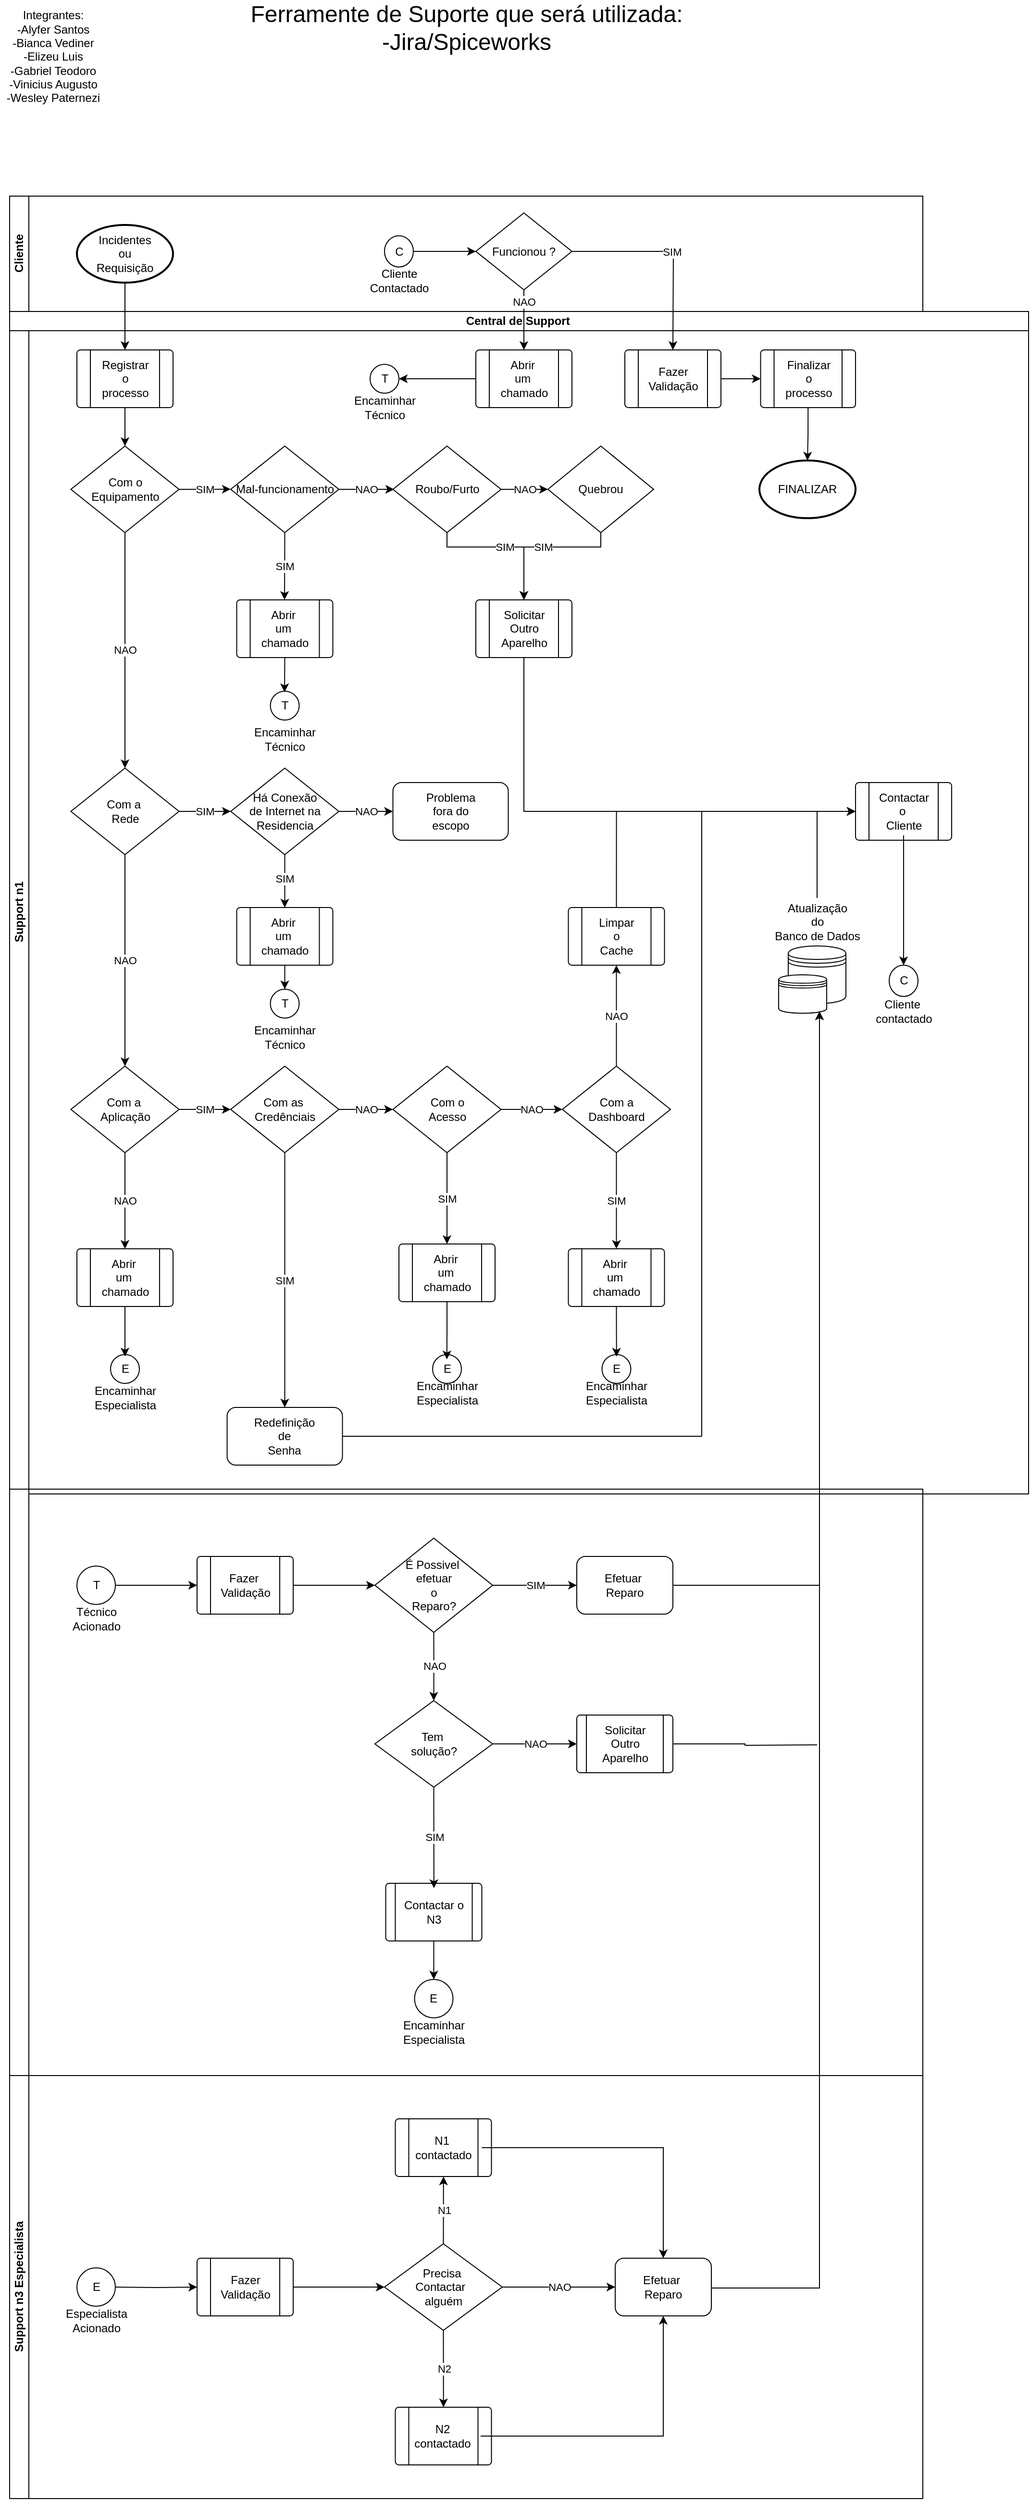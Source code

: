 <mxfile version="14.7.6" type="google"><diagram id="Gy7KzJC9q-NP7Ecu3BBY" name="Page-1"><mxGraphModel dx="1447" dy="803" grid="1" gridSize="10" guides="1" tooltips="1" connect="1" arrows="1" fold="1" page="1" pageScale="1" pageWidth="850" pageHeight="1100" math="0" shadow="0"><root><mxCell id="0"/><mxCell id="1" parent="0"/><mxCell id="NyyWHrVrGz0V4QuF6Mm1-1" value="Central de Support&amp;nbsp;" style="swimlane;html=1;childLayout=stackLayout;resizeParent=1;resizeParentMax=0;horizontal=1;startSize=20;horizontalStack=0;" parent="1" vertex="1"><mxGeometry x="130" y="520" width="1060" height="1230" as="geometry"/></mxCell><mxCell id="NyyWHrVrGz0V4QuF6Mm1-10" value="Support n1" style="swimlane;html=1;startSize=20;horizontal=0;" parent="NyyWHrVrGz0V4QuF6Mm1-1" vertex="1"><mxGeometry y="20" width="1060" height="1210" as="geometry"><mxRectangle y="20" width="950" height="20" as="alternateBounds"/></mxGeometry></mxCell><mxCell id="NyyWHrVrGz0V4QuF6Mm1-36" style="edgeStyle=orthogonalEdgeStyle;rounded=0;orthogonalLoop=1;jettySize=auto;html=1;exitX=0.5;exitY=1;exitDx=0;exitDy=0;entryX=0.5;entryY=0;entryDx=0;entryDy=0;" parent="NyyWHrVrGz0V4QuF6Mm1-10" source="NyyWHrVrGz0V4QuF6Mm1-32" target="NyyWHrVrGz0V4QuF6Mm1-35" edge="1"><mxGeometry relative="1" as="geometry"/></mxCell><mxCell id="NyyWHrVrGz0V4QuF6Mm1-32" value="" style="verticalLabelPosition=bottom;verticalAlign=top;html=1;shape=process;whiteSpace=wrap;rounded=1;size=0.14;arcSize=6;" parent="NyyWHrVrGz0V4QuF6Mm1-10" vertex="1"><mxGeometry x="70" y="20" width="100" height="60" as="geometry"/></mxCell><mxCell id="NyyWHrVrGz0V4QuF6Mm1-34" value="Registrar &lt;br&gt;o &lt;br&gt;processo" style="text;html=1;align=center;verticalAlign=middle;resizable=0;points=[];autosize=1;strokeColor=none;" parent="NyyWHrVrGz0V4QuF6Mm1-10" vertex="1"><mxGeometry x="90" y="25" width="60" height="50" as="geometry"/></mxCell><mxCell id="NyyWHrVrGz0V4QuF6Mm1-57" value="NAO" style="edgeStyle=orthogonalEdgeStyle;rounded=0;orthogonalLoop=1;jettySize=auto;html=1;exitX=0.5;exitY=1;exitDx=0;exitDy=0;entryX=0.5;entryY=0;entryDx=0;entryDy=0;" parent="NyyWHrVrGz0V4QuF6Mm1-10" source="NyyWHrVrGz0V4QuF6Mm1-35" target="NyyWHrVrGz0V4QuF6Mm1-56" edge="1"><mxGeometry relative="1" as="geometry"/></mxCell><mxCell id="NyyWHrVrGz0V4QuF6Mm1-35" value="Com o&lt;br&gt;Equipamento" style="rhombus;whiteSpace=wrap;html=1;" parent="NyyWHrVrGz0V4QuF6Mm1-10" vertex="1"><mxGeometry x="63.75" y="120" width="112.5" height="90" as="geometry"/></mxCell><mxCell id="NyyWHrVrGz0V4QuF6Mm1-52" value="NAO" style="edgeStyle=orthogonalEdgeStyle;rounded=0;orthogonalLoop=1;jettySize=auto;html=1;exitX=1;exitY=0.5;exitDx=0;exitDy=0;entryX=0;entryY=0.5;entryDx=0;entryDy=0;" parent="NyyWHrVrGz0V4QuF6Mm1-10" source="NyyWHrVrGz0V4QuF6Mm1-38" target="NyyWHrVrGz0V4QuF6Mm1-44" edge="1"><mxGeometry relative="1" as="geometry"/></mxCell><mxCell id="NyyWHrVrGz0V4QuF6Mm1-58" value="SIM" style="edgeStyle=orthogonalEdgeStyle;rounded=0;orthogonalLoop=1;jettySize=auto;html=1;exitX=0.5;exitY=1;exitDx=0;exitDy=0;entryX=0.5;entryY=0;entryDx=0;entryDy=0;" parent="NyyWHrVrGz0V4QuF6Mm1-10" source="NyyWHrVrGz0V4QuF6Mm1-38" target="NyyWHrVrGz0V4QuF6Mm1-46" edge="1"><mxGeometry relative="1" as="geometry"><Array as="points"><mxPoint x="455" y="225"/><mxPoint x="535" y="225"/></Array></mxGeometry></mxCell><mxCell id="NyyWHrVrGz0V4QuF6Mm1-38" value="Roubo/Furto" style="rhombus;whiteSpace=wrap;html=1;" parent="NyyWHrVrGz0V4QuF6Mm1-10" vertex="1"><mxGeometry x="398.75" y="120" width="112.5" height="90" as="geometry"/></mxCell><mxCell id="NyyWHrVrGz0V4QuF6Mm1-40" value="Mal-funcionamento" style="rhombus;whiteSpace=wrap;html=1;" parent="NyyWHrVrGz0V4QuF6Mm1-10" vertex="1"><mxGeometry x="230" y="120" width="112.5" height="90" as="geometry"/></mxCell><mxCell id="NyyWHrVrGz0V4QuF6Mm1-59" value="SIM" style="edgeStyle=orthogonalEdgeStyle;rounded=0;orthogonalLoop=1;jettySize=auto;html=1;exitX=0.5;exitY=1;exitDx=0;exitDy=0;entryX=0.5;entryY=0;entryDx=0;entryDy=0;" parent="NyyWHrVrGz0V4QuF6Mm1-10" source="NyyWHrVrGz0V4QuF6Mm1-44" target="NyyWHrVrGz0V4QuF6Mm1-46" edge="1"><mxGeometry relative="1" as="geometry"><Array as="points"><mxPoint x="615" y="225"/><mxPoint x="535" y="225"/></Array></mxGeometry></mxCell><mxCell id="NyyWHrVrGz0V4QuF6Mm1-44" value="Quebrou" style="rhombus;whiteSpace=wrap;html=1;" parent="NyyWHrVrGz0V4QuF6Mm1-10" vertex="1"><mxGeometry x="560" y="120" width="110" height="90" as="geometry"/></mxCell><mxCell id="NyyWHrVrGz0V4QuF6Mm1-46" value="" style="verticalLabelPosition=bottom;verticalAlign=top;html=1;shape=process;whiteSpace=wrap;rounded=1;size=0.14;arcSize=6;" parent="NyyWHrVrGz0V4QuF6Mm1-10" vertex="1"><mxGeometry x="485" y="280" width="100" height="60" as="geometry"/></mxCell><mxCell id="NyyWHrVrGz0V4QuF6Mm1-47" value="Solicitar&lt;br&gt;Outro&lt;br&gt;Aparelho" style="text;html=1;align=center;verticalAlign=middle;resizable=0;points=[];autosize=1;strokeColor=none;" parent="NyyWHrVrGz0V4QuF6Mm1-10" vertex="1"><mxGeometry x="505" y="285" width="60" height="50" as="geometry"/></mxCell><mxCell id="NyyWHrVrGz0V4QuF6Mm1-48" value="" style="verticalLabelPosition=bottom;verticalAlign=top;html=1;shape=mxgraph.flowchart.on-page_reference;" parent="NyyWHrVrGz0V4QuF6Mm1-10" vertex="1"><mxGeometry x="271.25" y="375" width="30" height="30" as="geometry"/></mxCell><mxCell id="NyyWHrVrGz0V4QuF6Mm1-49" value="T" style="text;html=1;align=center;verticalAlign=middle;resizable=0;points=[];autosize=1;strokeColor=none;" parent="NyyWHrVrGz0V4QuF6Mm1-10" vertex="1"><mxGeometry x="276.25" y="380" width="20" height="20" as="geometry"/></mxCell><mxCell id="NyyWHrVrGz0V4QuF6Mm1-50" value="Encaminhar&lt;br&gt;Técnico" style="text;html=1;align=center;verticalAlign=middle;resizable=0;points=[];autosize=1;strokeColor=none;" parent="NyyWHrVrGz0V4QuF6Mm1-10" vertex="1"><mxGeometry x="246.25" y="410" width="80" height="30" as="geometry"/></mxCell><mxCell id="S9QV1m7in_8q0bWLhepS-45" value="NAO" style="edgeStyle=orthogonalEdgeStyle;rounded=0;orthogonalLoop=1;jettySize=auto;html=1;exitX=0.5;exitY=1;exitDx=0;exitDy=0;entryX=0.5;entryY=0;entryDx=0;entryDy=0;" parent="NyyWHrVrGz0V4QuF6Mm1-10" source="NyyWHrVrGz0V4QuF6Mm1-56" target="NyyWHrVrGz0V4QuF6Mm1-71" edge="1"><mxGeometry relative="1" as="geometry"/></mxCell><mxCell id="S9QV1m7in_8q0bWLhepS-46" value="SIM" style="edgeStyle=orthogonalEdgeStyle;rounded=0;orthogonalLoop=1;jettySize=auto;html=1;exitX=1;exitY=0.5;exitDx=0;exitDy=0;entryX=0;entryY=0.5;entryDx=0;entryDy=0;" parent="NyyWHrVrGz0V4QuF6Mm1-10" source="NyyWHrVrGz0V4QuF6Mm1-56" target="NyyWHrVrGz0V4QuF6Mm1-62" edge="1"><mxGeometry relative="1" as="geometry"/></mxCell><mxCell id="NyyWHrVrGz0V4QuF6Mm1-56" value="Com a&amp;nbsp;&lt;br&gt;Rede" style="rhombus;whiteSpace=wrap;html=1;" parent="NyyWHrVrGz0V4QuF6Mm1-10" vertex="1"><mxGeometry x="63.76" y="455" width="112.5" height="90" as="geometry"/></mxCell><mxCell id="S9QV1m7in_8q0bWLhepS-4" value="NAO" style="edgeStyle=orthogonalEdgeStyle;rounded=0;orthogonalLoop=1;jettySize=auto;html=1;exitX=1;exitY=0.5;exitDx=0;exitDy=0;entryX=0;entryY=0.5;entryDx=0;entryDy=0;" parent="NyyWHrVrGz0V4QuF6Mm1-10" source="NyyWHrVrGz0V4QuF6Mm1-62" target="NyyWHrVrGz0V4QuF6Mm1-65" edge="1"><mxGeometry relative="1" as="geometry"/></mxCell><mxCell id="NyyWHrVrGz0V4QuF6Mm1-62" value="Há Conexão&lt;br&gt;de Internet na&lt;br&gt;Residencia" style="rhombus;whiteSpace=wrap;html=1;" parent="NyyWHrVrGz0V4QuF6Mm1-10" vertex="1"><mxGeometry x="230" y="455" width="112.5" height="90" as="geometry"/></mxCell><mxCell id="NyyWHrVrGz0V4QuF6Mm1-65" value="Problema&lt;br&gt;fora do&lt;br&gt;escopo" style="rounded=1;whiteSpace=wrap;html=1;" parent="NyyWHrVrGz0V4QuF6Mm1-10" vertex="1"><mxGeometry x="398.75" y="470" width="120" height="60" as="geometry"/></mxCell><mxCell id="NyyWHrVrGz0V4QuF6Mm1-68" value="" style="verticalLabelPosition=bottom;verticalAlign=top;html=1;shape=mxgraph.flowchart.on-page_reference;" parent="NyyWHrVrGz0V4QuF6Mm1-10" vertex="1"><mxGeometry x="271.25" y="685" width="30" height="30" as="geometry"/></mxCell><mxCell id="NyyWHrVrGz0V4QuF6Mm1-69" value="T" style="text;html=1;align=center;verticalAlign=middle;resizable=0;points=[];autosize=1;strokeColor=none;" parent="NyyWHrVrGz0V4QuF6Mm1-10" vertex="1"><mxGeometry x="276.25" y="690" width="20" height="20" as="geometry"/></mxCell><mxCell id="NyyWHrVrGz0V4QuF6Mm1-70" value="Encaminhar&lt;br&gt;Técnico" style="text;html=1;align=center;verticalAlign=middle;resizable=0;points=[];autosize=1;strokeColor=none;" parent="NyyWHrVrGz0V4QuF6Mm1-10" vertex="1"><mxGeometry x="246.25" y="720" width="80" height="30" as="geometry"/></mxCell><mxCell id="S9QV1m7in_8q0bWLhepS-21" value="NAO" style="edgeStyle=orthogonalEdgeStyle;rounded=0;orthogonalLoop=1;jettySize=auto;html=1;exitX=0.5;exitY=1;exitDx=0;exitDy=0;entryX=0.5;entryY=0;entryDx=0;entryDy=0;" parent="NyyWHrVrGz0V4QuF6Mm1-10" source="NyyWHrVrGz0V4QuF6Mm1-71" target="S9QV1m7in_8q0bWLhepS-28" edge="1"><mxGeometry relative="1" as="geometry"><mxPoint x="120.625" y="795" as="targetPoint"/></mxGeometry></mxCell><mxCell id="S9QV1m7in_8q0bWLhepS-23" value="SIM" style="edgeStyle=orthogonalEdgeStyle;rounded=0;orthogonalLoop=1;jettySize=auto;html=1;exitX=1;exitY=0.5;exitDx=0;exitDy=0;entryX=0;entryY=0.5;entryDx=0;entryDy=0;" parent="NyyWHrVrGz0V4QuF6Mm1-10" source="NyyWHrVrGz0V4QuF6Mm1-71" target="NyyWHrVrGz0V4QuF6Mm1-73" edge="1"><mxGeometry relative="1" as="geometry"/></mxCell><mxCell id="NyyWHrVrGz0V4QuF6Mm1-71" value="Com a&amp;nbsp;&lt;br&gt;Aplicação" style="rhombus;whiteSpace=wrap;html=1;" parent="NyyWHrVrGz0V4QuF6Mm1-10" vertex="1"><mxGeometry x="63.76" y="765" width="112.5" height="90" as="geometry"/></mxCell><mxCell id="S9QV1m7in_8q0bWLhepS-24" value="NAO" style="edgeStyle=orthogonalEdgeStyle;rounded=0;orthogonalLoop=1;jettySize=auto;html=1;exitX=1;exitY=0.5;exitDx=0;exitDy=0;entryX=0;entryY=0.5;entryDx=0;entryDy=0;" parent="NyyWHrVrGz0V4QuF6Mm1-10" source="NyyWHrVrGz0V4QuF6Mm1-73" target="NyyWHrVrGz0V4QuF6Mm1-86" edge="1"><mxGeometry relative="1" as="geometry"/></mxCell><mxCell id="NyyWHrVrGz0V4QuF6Mm1-73" value="Com as&amp;nbsp;&lt;br&gt;Credênciais" style="rhombus;whiteSpace=wrap;html=1;" parent="NyyWHrVrGz0V4QuF6Mm1-10" vertex="1"><mxGeometry x="230" y="765" width="112.5" height="90" as="geometry"/></mxCell><mxCell id="NyyWHrVrGz0V4QuF6Mm1-81" value="" style="verticalLabelPosition=bottom;verticalAlign=top;html=1;shape=mxgraph.flowchart.on-page_reference;" parent="NyyWHrVrGz0V4QuF6Mm1-10" vertex="1"><mxGeometry x="105.01" y="1065" width="30" height="30" as="geometry"/></mxCell><mxCell id="NyyWHrVrGz0V4QuF6Mm1-82" value="E" style="text;html=1;align=center;verticalAlign=middle;resizable=0;points=[];autosize=1;strokeColor=none;" parent="NyyWHrVrGz0V4QuF6Mm1-10" vertex="1"><mxGeometry x="110" y="1070" width="20" height="20" as="geometry"/></mxCell><mxCell id="NyyWHrVrGz0V4QuF6Mm1-83" value="Encaminhar&lt;br&gt;Especialista" style="text;html=1;align=center;verticalAlign=middle;resizable=0;points=[];autosize=1;strokeColor=none;" parent="NyyWHrVrGz0V4QuF6Mm1-10" vertex="1"><mxGeometry x="80" y="1095" width="80" height="30" as="geometry"/></mxCell><mxCell id="NyyWHrVrGz0V4QuF6Mm1-85" value="Redefinição&lt;br&gt;de&lt;br&gt;Senha" style="rounded=1;whiteSpace=wrap;html=1;" parent="NyyWHrVrGz0V4QuF6Mm1-10" vertex="1"><mxGeometry x="226.25" y="1120" width="120" height="60" as="geometry"/></mxCell><mxCell id="NyyWHrVrGz0V4QuF6Mm1-84" value="SIM" style="edgeStyle=orthogonalEdgeStyle;rounded=0;orthogonalLoop=1;jettySize=auto;html=1;exitX=0.5;exitY=1;exitDx=0;exitDy=0;entryX=0.5;entryY=0;entryDx=0;entryDy=0;" parent="NyyWHrVrGz0V4QuF6Mm1-10" source="NyyWHrVrGz0V4QuF6Mm1-73" target="NyyWHrVrGz0V4QuF6Mm1-85" edge="1"><mxGeometry relative="1" as="geometry"><mxPoint x="286" y="740" as="targetPoint"/></mxGeometry></mxCell><mxCell id="S9QV1m7in_8q0bWLhepS-25" value="NAO" style="edgeStyle=orthogonalEdgeStyle;rounded=0;orthogonalLoop=1;jettySize=auto;html=1;exitX=1;exitY=0.5;exitDx=0;exitDy=0;entryX=0;entryY=0.5;entryDx=0;entryDy=0;" parent="NyyWHrVrGz0V4QuF6Mm1-10" source="NyyWHrVrGz0V4QuF6Mm1-86" target="NyyWHrVrGz0V4QuF6Mm1-92" edge="1"><mxGeometry relative="1" as="geometry"/></mxCell><mxCell id="S9QV1m7in_8q0bWLhepS-36" value="SIM" style="edgeStyle=orthogonalEdgeStyle;rounded=0;orthogonalLoop=1;jettySize=auto;html=1;exitX=0.5;exitY=1;exitDx=0;exitDy=0;" parent="NyyWHrVrGz0V4QuF6Mm1-10" source="NyyWHrVrGz0V4QuF6Mm1-86" edge="1"><mxGeometry relative="1" as="geometry"><mxPoint x="455" y="950" as="targetPoint"/><Array as="points"><mxPoint x="455" y="940"/></Array></mxGeometry></mxCell><mxCell id="NyyWHrVrGz0V4QuF6Mm1-86" value="Com o&lt;br&gt;Acesso" style="rhombus;whiteSpace=wrap;html=1;" parent="NyyWHrVrGz0V4QuF6Mm1-10" vertex="1"><mxGeometry x="398.75" y="765" width="112.5" height="90" as="geometry"/></mxCell><mxCell id="NyyWHrVrGz0V4QuF6Mm1-88" value="" style="verticalLabelPosition=bottom;verticalAlign=top;html=1;shape=mxgraph.flowchart.on-page_reference;" parent="NyyWHrVrGz0V4QuF6Mm1-10" vertex="1"><mxGeometry x="440" y="1065" width="30" height="30" as="geometry"/></mxCell><mxCell id="NyyWHrVrGz0V4QuF6Mm1-89" value="E" style="text;html=1;align=center;verticalAlign=middle;resizable=0;points=[];autosize=1;strokeColor=none;" parent="NyyWHrVrGz0V4QuF6Mm1-10" vertex="1"><mxGeometry x="445" y="1070" width="20" height="20" as="geometry"/></mxCell><mxCell id="NyyWHrVrGz0V4QuF6Mm1-90" value="Encaminhar&lt;br&gt;Especialista" style="text;html=1;align=center;verticalAlign=middle;resizable=0;points=[];autosize=1;strokeColor=none;" parent="NyyWHrVrGz0V4QuF6Mm1-10" vertex="1"><mxGeometry x="415" y="1090" width="80" height="30" as="geometry"/></mxCell><mxCell id="S9QV1m7in_8q0bWLhepS-35" value="SIM" style="edgeStyle=orthogonalEdgeStyle;rounded=0;orthogonalLoop=1;jettySize=auto;html=1;exitX=0.5;exitY=1;exitDx=0;exitDy=0;entryX=0.5;entryY=0;entryDx=0;entryDy=0;" parent="NyyWHrVrGz0V4QuF6Mm1-10" source="NyyWHrVrGz0V4QuF6Mm1-92" target="S9QV1m7in_8q0bWLhepS-30" edge="1"><mxGeometry relative="1" as="geometry"/></mxCell><mxCell id="NyyWHrVrGz0V4QuF6Mm1-92" value="Com a&lt;br&gt;Dashboard" style="rhombus;whiteSpace=wrap;html=1;" parent="NyyWHrVrGz0V4QuF6Mm1-10" vertex="1"><mxGeometry x="575" y="765" width="112.5" height="90" as="geometry"/></mxCell><mxCell id="NyyWHrVrGz0V4QuF6Mm1-93" value="" style="verticalLabelPosition=bottom;verticalAlign=top;html=1;shape=mxgraph.flowchart.on-page_reference;" parent="NyyWHrVrGz0V4QuF6Mm1-10" vertex="1"><mxGeometry x="616.25" y="1065" width="30" height="30" as="geometry"/></mxCell><mxCell id="NyyWHrVrGz0V4QuF6Mm1-94" value="E" style="text;html=1;align=center;verticalAlign=middle;resizable=0;points=[];autosize=1;strokeColor=none;" parent="NyyWHrVrGz0V4QuF6Mm1-10" vertex="1"><mxGeometry x="621.25" y="1070" width="20" height="20" as="geometry"/></mxCell><mxCell id="NyyWHrVrGz0V4QuF6Mm1-95" value="Encaminhar&lt;br&gt;Especialista" style="text;html=1;align=center;verticalAlign=middle;resizable=0;points=[];autosize=1;strokeColor=none;" parent="NyyWHrVrGz0V4QuF6Mm1-10" vertex="1"><mxGeometry x="591.25" y="1090" width="80" height="30" as="geometry"/></mxCell><mxCell id="NyyWHrVrGz0V4QuF6Mm1-128" value="FINALIZAR" style="strokeWidth=2;html=1;shape=mxgraph.flowchart.start_1;whiteSpace=wrap;" parent="NyyWHrVrGz0V4QuF6Mm1-10" vertex="1"><mxGeometry x="780" y="135" width="100" height="60" as="geometry"/></mxCell><mxCell id="xXoT7PTpZW4K2VExmmJG-10" value="" style="shape=datastore;whiteSpace=wrap;html=1;" parent="NyyWHrVrGz0V4QuF6Mm1-10" vertex="1"><mxGeometry x="810" y="640" width="60" height="60" as="geometry"/></mxCell><mxCell id="xXoT7PTpZW4K2VExmmJG-11" value="" style="shape=datastore;whiteSpace=wrap;html=1;" parent="NyyWHrVrGz0V4QuF6Mm1-10" vertex="1"><mxGeometry x="800" y="670" width="50" height="40" as="geometry"/></mxCell><mxCell id="xXoT7PTpZW4K2VExmmJG-19" style="edgeStyle=orthogonalEdgeStyle;rounded=0;orthogonalLoop=1;jettySize=auto;html=1;entryX=0;entryY=0.5;entryDx=0;entryDy=0;entryPerimeter=0;" parent="NyyWHrVrGz0V4QuF6Mm1-10" source="xXoT7PTpZW4K2VExmmJG-12" edge="1"><mxGeometry relative="1" as="geometry"><mxPoint x="880" y="500" as="targetPoint"/><Array as="points"><mxPoint x="840" y="500"/></Array></mxGeometry></mxCell><mxCell id="xXoT7PTpZW4K2VExmmJG-12" value="Atualização&lt;br&gt;do&lt;br&gt;Banco de Dados" style="text;html=1;align=center;verticalAlign=middle;resizable=0;points=[];autosize=1;strokeColor=none;" parent="NyyWHrVrGz0V4QuF6Mm1-10" vertex="1"><mxGeometry x="790" y="590" width="100" height="50" as="geometry"/></mxCell><mxCell id="xXoT7PTpZW4K2VExmmJG-17" value="Cliente&amp;nbsp;&lt;br&gt;contactado" style="text;html=1;align=center;verticalAlign=middle;resizable=0;points=[];autosize=1;strokeColor=none;" parent="NyyWHrVrGz0V4QuF6Mm1-10" vertex="1"><mxGeometry x="890" y="692.5" width="80" height="30" as="geometry"/></mxCell><mxCell id="4Ke5WkbUBu1QFlUx87My-44" style="edgeStyle=orthogonalEdgeStyle;rounded=0;orthogonalLoop=1;jettySize=auto;html=1;exitX=0.5;exitY=1;exitDx=0;exitDy=0;entryX=0.5;entryY=0;entryDx=0;entryDy=0;entryPerimeter=0;endArrow=classic;endFill=1;" edge="1" parent="NyyWHrVrGz0V4QuF6Mm1-10" source="xXoT7PTpZW4K2VExmmJG-27" target="NyyWHrVrGz0V4QuF6Mm1-128"><mxGeometry relative="1" as="geometry"/></mxCell><mxCell id="xXoT7PTpZW4K2VExmmJG-27" value="" style="verticalLabelPosition=bottom;verticalAlign=top;html=1;shape=process;whiteSpace=wrap;rounded=1;size=0.14;arcSize=6;" parent="NyyWHrVrGz0V4QuF6Mm1-10" vertex="1"><mxGeometry x="781.25" y="20" width="98.75" height="60" as="geometry"/></mxCell><mxCell id="xXoT7PTpZW4K2VExmmJG-28" value="Finalizar&lt;br&gt;o &lt;br&gt;processo" style="text;html=1;align=center;verticalAlign=middle;resizable=0;points=[];autosize=1;strokeColor=none;" parent="NyyWHrVrGz0V4QuF6Mm1-10" vertex="1"><mxGeometry x="800.62" y="25" width="60" height="50" as="geometry"/></mxCell><mxCell id="S9QV1m7in_8q0bWLhepS-42" style="edgeStyle=orthogonalEdgeStyle;rounded=0;orthogonalLoop=1;jettySize=auto;html=1;exitX=0.5;exitY=1;exitDx=0;exitDy=0;entryX=0.5;entryY=-0.15;entryDx=0;entryDy=0;entryPerimeter=0;" parent="NyyWHrVrGz0V4QuF6Mm1-10" source="S9QV1m7in_8q0bWLhepS-28" target="NyyWHrVrGz0V4QuF6Mm1-82" edge="1"><mxGeometry relative="1" as="geometry"/></mxCell><mxCell id="S9QV1m7in_8q0bWLhepS-28" value="" style="verticalLabelPosition=bottom;verticalAlign=top;html=1;shape=process;whiteSpace=wrap;rounded=1;size=0.14;arcSize=6;" parent="NyyWHrVrGz0V4QuF6Mm1-10" vertex="1"><mxGeometry x="70.01" y="955" width="100" height="60" as="geometry"/></mxCell><mxCell id="S9QV1m7in_8q0bWLhepS-33" style="edgeStyle=orthogonalEdgeStyle;rounded=0;orthogonalLoop=1;jettySize=auto;html=1;exitX=0.5;exitY=1;exitDx=0;exitDy=0;entryX=0.505;entryY=-0.144;entryDx=0;entryDy=0;entryPerimeter=0;" parent="NyyWHrVrGz0V4QuF6Mm1-10" source="S9QV1m7in_8q0bWLhepS-30" target="NyyWHrVrGz0V4QuF6Mm1-94" edge="1"><mxGeometry relative="1" as="geometry"/></mxCell><mxCell id="S9QV1m7in_8q0bWLhepS-30" value="" style="verticalLabelPosition=bottom;verticalAlign=top;html=1;shape=process;whiteSpace=wrap;rounded=1;size=0.14;arcSize=6;" parent="NyyWHrVrGz0V4QuF6Mm1-10" vertex="1"><mxGeometry x="581.25" y="955" width="100" height="60" as="geometry"/></mxCell><mxCell id="S9QV1m7in_8q0bWLhepS-43" style="edgeStyle=orthogonalEdgeStyle;rounded=0;orthogonalLoop=1;jettySize=auto;html=1;exitX=0.5;exitY=1;exitDx=0;exitDy=0;entryX=0.5;entryY=0;entryDx=0;entryDy=0;entryPerimeter=0;" parent="NyyWHrVrGz0V4QuF6Mm1-10" source="S9QV1m7in_8q0bWLhepS-32" target="NyyWHrVrGz0V4QuF6Mm1-68" edge="1"><mxGeometry relative="1" as="geometry"/></mxCell><mxCell id="S9QV1m7in_8q0bWLhepS-32" value="" style="verticalLabelPosition=bottom;verticalAlign=top;html=1;shape=process;whiteSpace=wrap;rounded=1;size=0.14;arcSize=6;" parent="NyyWHrVrGz0V4QuF6Mm1-10" vertex="1"><mxGeometry x="236.25" y="600" width="100" height="60" as="geometry"/></mxCell><mxCell id="NyyWHrVrGz0V4QuF6Mm1-97" value="" style="verticalLabelPosition=bottom;verticalAlign=top;html=1;shape=process;whiteSpace=wrap;rounded=1;size=0.14;arcSize=6;" parent="NyyWHrVrGz0V4QuF6Mm1-10" vertex="1"><mxGeometry x="581.25" y="600" width="100" height="60" as="geometry"/></mxCell><mxCell id="NyyWHrVrGz0V4QuF6Mm1-102" style="edgeStyle=orthogonalEdgeStyle;rounded=0;orthogonalLoop=1;jettySize=auto;html=1;exitX=0.5;exitY=0;exitDx=0;exitDy=0;entryX=0;entryY=0.5;entryDx=0;entryDy=0;entryPerimeter=0;" parent="NyyWHrVrGz0V4QuF6Mm1-10" source="NyyWHrVrGz0V4QuF6Mm1-97" edge="1"><mxGeometry relative="1" as="geometry"><mxPoint x="880" y="500" as="targetPoint"/><Array as="points"><mxPoint x="631" y="500"/></Array></mxGeometry></mxCell><mxCell id="NyyWHrVrGz0V4QuF6Mm1-99" value="NAO" style="edgeStyle=orthogonalEdgeStyle;rounded=0;orthogonalLoop=1;jettySize=auto;html=1;exitX=0.5;exitY=0;exitDx=0;exitDy=0;entryX=0.5;entryY=1;entryDx=0;entryDy=0;" parent="NyyWHrVrGz0V4QuF6Mm1-10" source="NyyWHrVrGz0V4QuF6Mm1-92" target="NyyWHrVrGz0V4QuF6Mm1-97" edge="1"><mxGeometry relative="1" as="geometry"/></mxCell><mxCell id="NyyWHrVrGz0V4QuF6Mm1-98" value="Limpar&lt;br&gt;o&lt;br&gt;Cache" style="text;html=1;align=center;verticalAlign=middle;resizable=0;points=[];autosize=1;strokeColor=none;" parent="NyyWHrVrGz0V4QuF6Mm1-10" vertex="1"><mxGeometry x="606.25" y="605" width="50" height="50" as="geometry"/></mxCell><mxCell id="S9QV1m7in_8q0bWLhepS-52" value="" style="endArrow=none;html=1;" parent="NyyWHrVrGz0V4QuF6Mm1-10" edge="1"><mxGeometry width="50" height="50" relative="1" as="geometry"><mxPoint x="720" y="1150" as="sourcePoint"/><mxPoint x="720" y="500" as="targetPoint"/></mxGeometry></mxCell><mxCell id="S9QV1m7in_8q0bWLhepS-44" value="SIM" style="edgeStyle=orthogonalEdgeStyle;rounded=0;orthogonalLoop=1;jettySize=auto;html=1;exitX=0.5;exitY=1;exitDx=0;exitDy=0;entryX=0.5;entryY=0;entryDx=0;entryDy=0;" parent="NyyWHrVrGz0V4QuF6Mm1-10" source="NyyWHrVrGz0V4QuF6Mm1-62" target="S9QV1m7in_8q0bWLhepS-32" edge="1"><mxGeometry x="-0.091" relative="1" as="geometry"><mxPoint x="286" y="570" as="targetPoint"/><mxPoint as="offset"/></mxGeometry></mxCell><mxCell id="S9QV1m7in_8q0bWLhepS-55" value="Abrir&amp;nbsp;&lt;br&gt;um&amp;nbsp;&lt;br&gt;chamado" style="text;html=1;align=center;verticalAlign=middle;resizable=0;points=[];autosize=1;strokeColor=none;" parent="NyyWHrVrGz0V4QuF6Mm1-10" vertex="1"><mxGeometry x="251.25" y="605" width="70" height="50" as="geometry"/></mxCell><mxCell id="S9QV1m7in_8q0bWLhepS-56" value="Abrir&amp;nbsp;&lt;br&gt;um&amp;nbsp;&lt;br&gt;chamado" style="text;html=1;align=center;verticalAlign=middle;resizable=0;points=[];autosize=1;strokeColor=none;" parent="NyyWHrVrGz0V4QuF6Mm1-10" vertex="1"><mxGeometry x="85" y="960" width="70" height="50" as="geometry"/></mxCell><mxCell id="S9QV1m7in_8q0bWLhepS-58" value="Abrir&amp;nbsp;&lt;br&gt;um&amp;nbsp;&lt;br&gt;chamado" style="text;html=1;align=center;verticalAlign=middle;resizable=0;points=[];autosize=1;strokeColor=none;" parent="NyyWHrVrGz0V4QuF6Mm1-10" vertex="1"><mxGeometry x="596.25" y="960" width="70" height="50" as="geometry"/></mxCell><mxCell id="S9QV1m7in_8q0bWLhepS-63" style="edgeStyle=none;rounded=0;orthogonalLoop=1;jettySize=auto;html=1;exitX=0.5;exitY=1;exitDx=0;exitDy=0;entryX=0.488;entryY=-0.2;entryDx=0;entryDy=0;entryPerimeter=0;" parent="NyyWHrVrGz0V4QuF6Mm1-10" source="S9QV1m7in_8q0bWLhepS-60" target="NyyWHrVrGz0V4QuF6Mm1-49" edge="1"><mxGeometry relative="1" as="geometry"/></mxCell><mxCell id="S9QV1m7in_8q0bWLhepS-60" value="" style="verticalLabelPosition=bottom;verticalAlign=top;html=1;shape=process;whiteSpace=wrap;rounded=1;size=0.14;arcSize=6;" parent="NyyWHrVrGz0V4QuF6Mm1-10" vertex="1"><mxGeometry x="236.25" y="280" width="100" height="60" as="geometry"/></mxCell><mxCell id="S9QV1m7in_8q0bWLhepS-61" value="Abrir&amp;nbsp;&lt;br&gt;um&amp;nbsp;&lt;br&gt;chamado" style="text;html=1;align=center;verticalAlign=middle;resizable=0;points=[];autosize=1;strokeColor=none;" parent="NyyWHrVrGz0V4QuF6Mm1-10" vertex="1"><mxGeometry x="251.25" y="285" width="70" height="50" as="geometry"/></mxCell><mxCell id="4Ke5WkbUBu1QFlUx87My-5" style="edgeStyle=orthogonalEdgeStyle;rounded=0;orthogonalLoop=1;jettySize=auto;html=1;exitX=0.5;exitY=1;exitDx=0;exitDy=0;entryX=0.494;entryY=0;entryDx=0;entryDy=0;entryPerimeter=0;" edge="1" parent="NyyWHrVrGz0V4QuF6Mm1-10" source="4Ke5WkbUBu1QFlUx87My-2" target="NyyWHrVrGz0V4QuF6Mm1-89"><mxGeometry relative="1" as="geometry"/></mxCell><mxCell id="4Ke5WkbUBu1QFlUx87My-2" value="" style="verticalLabelPosition=bottom;verticalAlign=top;html=1;shape=process;whiteSpace=wrap;rounded=1;size=0.14;arcSize=6;" vertex="1" parent="NyyWHrVrGz0V4QuF6Mm1-10"><mxGeometry x="405" y="950" width="100" height="60" as="geometry"/></mxCell><mxCell id="4Ke5WkbUBu1QFlUx87My-3" value="Abrir&amp;nbsp;&lt;br&gt;um&amp;nbsp;&lt;br&gt;chamado" style="text;html=1;align=center;verticalAlign=middle;resizable=0;points=[];autosize=1;strokeColor=none;" vertex="1" parent="NyyWHrVrGz0V4QuF6Mm1-10"><mxGeometry x="420" y="955" width="70" height="50" as="geometry"/></mxCell><mxCell id="4Ke5WkbUBu1QFlUx87My-29" value="" style="verticalLabelPosition=bottom;verticalAlign=top;html=1;shape=process;whiteSpace=wrap;rounded=1;size=0.14;arcSize=6;" vertex="1" parent="NyyWHrVrGz0V4QuF6Mm1-10"><mxGeometry x="485" y="20" width="100" height="60" as="geometry"/></mxCell><mxCell id="4Ke5WkbUBu1QFlUx87My-30" value="Abrir&amp;nbsp;&lt;br&gt;um&amp;nbsp;&lt;br&gt;chamado" style="text;html=1;align=center;verticalAlign=middle;resizable=0;points=[];autosize=1;strokeColor=none;" vertex="1" parent="NyyWHrVrGz0V4QuF6Mm1-10"><mxGeometry x="500" y="25" width="70" height="50" as="geometry"/></mxCell><mxCell id="4Ke5WkbUBu1QFlUx87My-33" value="" style="verticalLabelPosition=bottom;verticalAlign=top;html=1;shape=mxgraph.flowchart.on-page_reference;" vertex="1" parent="NyyWHrVrGz0V4QuF6Mm1-10"><mxGeometry x="375" y="35" width="30" height="30" as="geometry"/></mxCell><mxCell id="4Ke5WkbUBu1QFlUx87My-34" value="T" style="text;html=1;align=center;verticalAlign=middle;resizable=0;points=[];autosize=1;strokeColor=none;" vertex="1" parent="NyyWHrVrGz0V4QuF6Mm1-10"><mxGeometry x="380" y="40" width="20" height="20" as="geometry"/></mxCell><mxCell id="4Ke5WkbUBu1QFlUx87My-43" style="edgeStyle=orthogonalEdgeStyle;rounded=0;orthogonalLoop=1;jettySize=auto;html=1;exitX=1;exitY=0.5;exitDx=0;exitDy=0;entryX=0;entryY=0.5;entryDx=0;entryDy=0;endArrow=classic;endFill=1;" edge="1" parent="NyyWHrVrGz0V4QuF6Mm1-10" source="4Ke5WkbUBu1QFlUx87My-39" target="xXoT7PTpZW4K2VExmmJG-27"><mxGeometry relative="1" as="geometry"/></mxCell><mxCell id="4Ke5WkbUBu1QFlUx87My-39" value="" style="verticalLabelPosition=bottom;verticalAlign=top;html=1;shape=process;whiteSpace=wrap;rounded=1;size=0.14;arcSize=6;" vertex="1" parent="NyyWHrVrGz0V4QuF6Mm1-10"><mxGeometry x="640" y="20" width="100" height="60" as="geometry"/></mxCell><mxCell id="4Ke5WkbUBu1QFlUx87My-40" value="Fazer&lt;br&gt;Validação" style="text;html=1;align=center;verticalAlign=middle;resizable=0;points=[];autosize=1;strokeColor=none;" vertex="1" parent="NyyWHrVrGz0V4QuF6Mm1-10"><mxGeometry x="655" y="35" width="70" height="30" as="geometry"/></mxCell><mxCell id="4Ke5WkbUBu1QFlUx87My-47" value="Encaminhar&lt;br&gt;Técnico" style="text;html=1;align=center;verticalAlign=middle;resizable=0;points=[];autosize=1;strokeColor=none;" vertex="1" parent="NyyWHrVrGz0V4QuF6Mm1-10"><mxGeometry x="350" y="65" width="80" height="30" as="geometry"/></mxCell><mxCell id="4Ke5WkbUBu1QFlUx87My-32" style="edgeStyle=orthogonalEdgeStyle;rounded=0;orthogonalLoop=1;jettySize=auto;html=1;exitX=0;exitY=0.5;exitDx=0;exitDy=0;endArrow=classic;endFill=1;" edge="1" parent="NyyWHrVrGz0V4QuF6Mm1-10" source="4Ke5WkbUBu1QFlUx87My-29" target="4Ke5WkbUBu1QFlUx87My-33"><mxGeometry relative="1" as="geometry"><mxPoint x="410" y="49.471" as="targetPoint"/></mxGeometry></mxCell><mxCell id="4Ke5WkbUBu1QFlUx87My-55" style="edgeStyle=orthogonalEdgeStyle;rounded=0;orthogonalLoop=1;jettySize=auto;html=1;exitX=0.5;exitY=1;exitDx=0;exitDy=0;endArrow=classic;endFill=1;" edge="1" parent="NyyWHrVrGz0V4QuF6Mm1-10" source="NyyWHrVrGz0V4QuF6Mm1-46"><mxGeometry relative="1" as="geometry"><mxPoint x="880" y="500" as="targetPoint"/><Array as="points"><mxPoint x="535" y="500"/></Array></mxGeometry></mxCell><mxCell id="4Ke5WkbUBu1QFlUx87My-65" value="" style="verticalLabelPosition=bottom;verticalAlign=top;html=1;shape=process;whiteSpace=wrap;rounded=1;size=0.14;arcSize=6;" vertex="1" parent="NyyWHrVrGz0V4QuF6Mm1-10"><mxGeometry x="880" y="470" width="100" height="60" as="geometry"/></mxCell><mxCell id="4Ke5WkbUBu1QFlUx87My-66" value="Contactar&lt;br&gt;o&amp;nbsp;&lt;br&gt;Cliente" style="text;html=1;align=center;verticalAlign=middle;resizable=0;points=[];autosize=1;strokeColor=none;" vertex="1" parent="NyyWHrVrGz0V4QuF6Mm1-10"><mxGeometry x="895" y="475" width="70" height="50" as="geometry"/></mxCell><mxCell id="4Ke5WkbUBu1QFlUx87My-68" value="" style="verticalLabelPosition=bottom;verticalAlign=top;html=1;shape=mxgraph.flowchart.on-page_reference;" vertex="1" parent="NyyWHrVrGz0V4QuF6Mm1-10"><mxGeometry x="915" y="660" width="30" height="32.5" as="geometry"/></mxCell><mxCell id="4Ke5WkbUBu1QFlUx87My-69" value="C" style="text;html=1;align=center;verticalAlign=middle;resizable=0;points=[];autosize=1;strokeColor=none;" vertex="1" parent="NyyWHrVrGz0V4QuF6Mm1-10"><mxGeometry x="920" y="666.25" width="20" height="20" as="geometry"/></mxCell><mxCell id="4Ke5WkbUBu1QFlUx87My-72" style="edgeStyle=orthogonalEdgeStyle;rounded=0;orthogonalLoop=1;jettySize=auto;html=1;endArrow=classic;endFill=1;entryX=0.5;entryY=0;entryDx=0;entryDy=0;entryPerimeter=0;" edge="1" parent="NyyWHrVrGz0V4QuF6Mm1-10" source="4Ke5WkbUBu1QFlUx87My-66" target="4Ke5WkbUBu1QFlUx87My-68"><mxGeometry relative="1" as="geometry"><mxPoint x="930" y="550" as="targetPoint"/></mxGeometry></mxCell><mxCell id="NyyWHrVrGz0V4QuF6Mm1-4" value="Cliente" style="swimlane;html=1;startSize=20;horizontal=0;" parent="1" vertex="1"><mxGeometry x="130" y="400" width="950" height="120" as="geometry"/></mxCell><mxCell id="NyyWHrVrGz0V4QuF6Mm1-31" value="Incidentes&lt;br&gt;ou&lt;br&gt;Requisição" style="strokeWidth=2;html=1;shape=mxgraph.flowchart.start_1;whiteSpace=wrap;" parent="NyyWHrVrGz0V4QuF6Mm1-4" vertex="1"><mxGeometry x="70" y="30" width="100" height="60" as="geometry"/></mxCell><mxCell id="xXoT7PTpZW4K2VExmmJG-26" style="edgeStyle=orthogonalEdgeStyle;rounded=0;orthogonalLoop=1;jettySize=auto;html=1;exitX=1;exitY=0.5;exitDx=0;exitDy=0;exitPerimeter=0;entryX=0;entryY=0.5;entryDx=0;entryDy=0;" parent="NyyWHrVrGz0V4QuF6Mm1-4" source="NyyWHrVrGz0V4QuF6Mm1-142" target="NyyWHrVrGz0V4QuF6Mm1-146" edge="1"><mxGeometry relative="1" as="geometry"/></mxCell><mxCell id="NyyWHrVrGz0V4QuF6Mm1-142" value="" style="verticalLabelPosition=bottom;verticalAlign=top;html=1;shape=mxgraph.flowchart.on-page_reference;" parent="NyyWHrVrGz0V4QuF6Mm1-4" vertex="1"><mxGeometry x="390" y="41.25" width="30" height="32.5" as="geometry"/></mxCell><mxCell id="NyyWHrVrGz0V4QuF6Mm1-143" value="C" style="text;html=1;align=center;verticalAlign=middle;resizable=0;points=[];autosize=1;strokeColor=none;" parent="NyyWHrVrGz0V4QuF6Mm1-4" vertex="1"><mxGeometry x="395" y="47.5" width="20" height="20" as="geometry"/></mxCell><mxCell id="NyyWHrVrGz0V4QuF6Mm1-144" value="Cliente&lt;br&gt;Contactado" style="text;html=1;align=center;verticalAlign=middle;resizable=0;points=[];autosize=1;strokeColor=none;" parent="NyyWHrVrGz0V4QuF6Mm1-4" vertex="1"><mxGeometry x="365" y="72.5" width="80" height="30" as="geometry"/></mxCell><mxCell id="NyyWHrVrGz0V4QuF6Mm1-146" value="Funcionou ?" style="rhombus;whiteSpace=wrap;html=1;" parent="NyyWHrVrGz0V4QuF6Mm1-4" vertex="1"><mxGeometry x="485" y="17.5" width="100" height="80" as="geometry"/></mxCell><mxCell id="NyyWHrVrGz0V4QuF6Mm1-11" value="&lt;font style=&quot;font-size: 24px&quot;&gt;Ferramente de Suporte que será utilizada:&lt;br&gt;-Jira/Spiceworks&lt;br&gt;&lt;/font&gt;" style="text;html=1;align=center;verticalAlign=middle;resizable=0;points=[];autosize=1;strokeColor=none;" parent="1" vertex="1"><mxGeometry x="370" y="205" width="470" height="40" as="geometry"/></mxCell><mxCell id="NyyWHrVrGz0V4QuF6Mm1-12" value="Integrantes:&lt;br&gt;-Alyfer Santos&lt;br&gt;-Bianca Vediner&lt;br&gt;-Elizeu Luis&lt;br&gt;-Gabriel Teodoro&lt;br&gt;-Vinicius Augusto&lt;br&gt;-Wesley Paternezi" style="text;html=1;align=center;verticalAlign=middle;resizable=0;points=[];autosize=1;strokeColor=none;" parent="1" vertex="1"><mxGeometry x="120" y="205" width="110" height="100" as="geometry"/></mxCell><mxCell id="NyyWHrVrGz0V4QuF6Mm1-33" style="edgeStyle=orthogonalEdgeStyle;rounded=0;orthogonalLoop=1;jettySize=auto;html=1;exitX=0.5;exitY=1;exitDx=0;exitDy=0;exitPerimeter=0;entryX=0.5;entryY=0;entryDx=0;entryDy=0;" parent="1" source="NyyWHrVrGz0V4QuF6Mm1-31" target="NyyWHrVrGz0V4QuF6Mm1-32" edge="1"><mxGeometry relative="1" as="geometry"/></mxCell><mxCell id="NyyWHrVrGz0V4QuF6Mm1-37" value="SIM" style="edgeStyle=orthogonalEdgeStyle;rounded=0;orthogonalLoop=1;jettySize=auto;html=1;exitX=1;exitY=0.5;exitDx=0;exitDy=0;" parent="1" source="NyyWHrVrGz0V4QuF6Mm1-35" edge="1"><mxGeometry relative="1" as="geometry"><mxPoint x="360" y="704.828" as="targetPoint"/></mxGeometry></mxCell><mxCell id="NyyWHrVrGz0V4QuF6Mm1-41" value="NAO" style="edgeStyle=orthogonalEdgeStyle;rounded=0;orthogonalLoop=1;jettySize=auto;html=1;exitX=1;exitY=0.5;exitDx=0;exitDy=0;" parent="1" source="NyyWHrVrGz0V4QuF6Mm1-40" edge="1"><mxGeometry relative="1" as="geometry"><mxPoint x="530" y="705" as="targetPoint"/></mxGeometry></mxCell><mxCell id="NyyWHrVrGz0V4QuF6Mm1-149" value="&lt;font style=&quot;font-size: 48px&quot;&gt;&lt;br&gt;&lt;/font&gt;" style="text;html=1;align=center;verticalAlign=middle;resizable=0;points=[];autosize=1;strokeColor=none;" parent="1" vertex="1"><mxGeometry x="645" y="215" width="20" height="30" as="geometry"/></mxCell><mxCell id="NyyWHrVrGz0V4QuF6Mm1-3" value="Support n3 Especialista" style="swimlane;html=1;startSize=20;horizontal=0;" parent="1" vertex="1"><mxGeometry x="130" y="2355" width="950" height="440" as="geometry"/></mxCell><mxCell id="NyyWHrVrGz0V4QuF6Mm1-120" value="" style="verticalLabelPosition=bottom;verticalAlign=top;html=1;shape=mxgraph.flowchart.on-page_reference;" parent="NyyWHrVrGz0V4QuF6Mm1-3" vertex="1"><mxGeometry x="70" y="200" width="40" height="40" as="geometry"/></mxCell><mxCell id="NyyWHrVrGz0V4QuF6Mm1-121" value="E" style="text;html=1;align=center;verticalAlign=middle;resizable=0;points=[];autosize=1;strokeColor=none;" parent="NyyWHrVrGz0V4QuF6Mm1-3" vertex="1"><mxGeometry x="80" y="210" width="20" height="20" as="geometry"/></mxCell><mxCell id="NyyWHrVrGz0V4QuF6Mm1-122" value="Especialista&lt;br&gt;Acionado" style="text;html=1;align=center;verticalAlign=middle;resizable=0;points=[];autosize=1;strokeColor=none;" parent="NyyWHrVrGz0V4QuF6Mm1-3" vertex="1"><mxGeometry x="50" y="240" width="80" height="30" as="geometry"/></mxCell><mxCell id="NyyWHrVrGz0V4QuF6Mm1-123" style="edgeStyle=orthogonalEdgeStyle;rounded=0;orthogonalLoop=1;jettySize=auto;html=1;exitX=1;exitY=0.5;exitDx=0;exitDy=0;exitPerimeter=0;entryX=0;entryY=0.5;entryDx=0;entryDy=0;" parent="NyyWHrVrGz0V4QuF6Mm1-3" target="NyyWHrVrGz0V4QuF6Mm1-125" edge="1"><mxGeometry relative="1" as="geometry"><mxPoint x="110" y="220" as="sourcePoint"/></mxGeometry></mxCell><mxCell id="4Ke5WkbUBu1QFlUx87My-53" style="edgeStyle=orthogonalEdgeStyle;rounded=0;orthogonalLoop=1;jettySize=auto;html=1;exitX=1;exitY=0.5;exitDx=0;exitDy=0;entryX=0;entryY=0.5;entryDx=0;entryDy=0;endArrow=classic;endFill=1;" edge="1" parent="NyyWHrVrGz0V4QuF6Mm1-3" source="NyyWHrVrGz0V4QuF6Mm1-125" target="4Ke5WkbUBu1QFlUx87My-50"><mxGeometry relative="1" as="geometry"/></mxCell><mxCell id="NyyWHrVrGz0V4QuF6Mm1-125" value="" style="verticalLabelPosition=bottom;verticalAlign=top;html=1;shape=process;whiteSpace=wrap;rounded=1;size=0.14;arcSize=6;" parent="NyyWHrVrGz0V4QuF6Mm1-3" vertex="1"><mxGeometry x="195" y="190" width="100" height="60" as="geometry"/></mxCell><mxCell id="NyyWHrVrGz0V4QuF6Mm1-126" value="Fazer&lt;br&gt;Validação" style="text;html=1;align=center;verticalAlign=middle;resizable=0;points=[];autosize=1;strokeColor=none;" parent="NyyWHrVrGz0V4QuF6Mm1-3" vertex="1"><mxGeometry x="210" y="205" width="70" height="30" as="geometry"/></mxCell><mxCell id="NyyWHrVrGz0V4QuF6Mm1-127" value="Efetuar&amp;nbsp;&lt;br&gt;Reparo" style="rounded=1;whiteSpace=wrap;html=1;" parent="NyyWHrVrGz0V4QuF6Mm1-3" vertex="1"><mxGeometry x="630" y="190" width="100" height="60" as="geometry"/></mxCell><mxCell id="4Ke5WkbUBu1QFlUx87My-54" value="NAO" style="edgeStyle=orthogonalEdgeStyle;rounded=0;orthogonalLoop=1;jettySize=auto;html=1;exitX=1;exitY=0.5;exitDx=0;exitDy=0;entryX=0;entryY=0.5;entryDx=0;entryDy=0;endArrow=classic;endFill=1;" edge="1" parent="NyyWHrVrGz0V4QuF6Mm1-3" source="4Ke5WkbUBu1QFlUx87My-50" target="NyyWHrVrGz0V4QuF6Mm1-127"><mxGeometry relative="1" as="geometry"/></mxCell><mxCell id="4Ke5WkbUBu1QFlUx87My-50" value="Precisa&amp;nbsp;&lt;br&gt;Contactar&amp;nbsp;&amp;nbsp;&lt;br&gt;alguém" style="rhombus;whiteSpace=wrap;html=1;" vertex="1" parent="NyyWHrVrGz0V4QuF6Mm1-3"><mxGeometry x="390" y="175" width="122.5" height="90" as="geometry"/></mxCell><mxCell id="4Ke5WkbUBu1QFlUx87My-59" value="" style="verticalLabelPosition=bottom;verticalAlign=top;html=1;shape=process;whiteSpace=wrap;rounded=1;size=0.14;arcSize=6;" vertex="1" parent="NyyWHrVrGz0V4QuF6Mm1-3"><mxGeometry x="401.25" y="45" width="100" height="60" as="geometry"/></mxCell><mxCell id="4Ke5WkbUBu1QFlUx87My-63" style="edgeStyle=orthogonalEdgeStyle;rounded=0;orthogonalLoop=1;jettySize=auto;html=1;entryX=0.5;entryY=0;entryDx=0;entryDy=0;endArrow=classic;endFill=1;" edge="1" parent="NyyWHrVrGz0V4QuF6Mm1-3" source="4Ke5WkbUBu1QFlUx87My-60" target="NyyWHrVrGz0V4QuF6Mm1-127"><mxGeometry relative="1" as="geometry"/></mxCell><mxCell id="4Ke5WkbUBu1QFlUx87My-60" value="N1&amp;nbsp;&lt;br&gt;contactado" style="text;html=1;align=center;verticalAlign=middle;resizable=0;points=[];autosize=1;strokeColor=none;" vertex="1" parent="NyyWHrVrGz0V4QuF6Mm1-3"><mxGeometry x="411.25" y="60" width="80" height="30" as="geometry"/></mxCell><mxCell id="4Ke5WkbUBu1QFlUx87My-61" value="" style="verticalLabelPosition=bottom;verticalAlign=top;html=1;shape=process;whiteSpace=wrap;rounded=1;size=0.14;arcSize=6;" vertex="1" parent="NyyWHrVrGz0V4QuF6Mm1-3"><mxGeometry x="401.25" y="345" width="100" height="60" as="geometry"/></mxCell><mxCell id="NyyWHrVrGz0V4QuF6Mm1-2" value="" style="swimlane;html=1;startSize=20;horizontal=0;" parent="NyyWHrVrGz0V4QuF6Mm1-3" vertex="1"><mxGeometry y="-610" width="950" height="610" as="geometry"/></mxCell><mxCell id="NyyWHrVrGz0V4QuF6Mm1-112" style="edgeStyle=orthogonalEdgeStyle;rounded=0;orthogonalLoop=1;jettySize=auto;html=1;exitX=1;exitY=0.5;exitDx=0;exitDy=0;exitPerimeter=0;entryX=0;entryY=0.5;entryDx=0;entryDy=0;" parent="NyyWHrVrGz0V4QuF6Mm1-2" source="NyyWHrVrGz0V4QuF6Mm1-107" target="NyyWHrVrGz0V4QuF6Mm1-110" edge="1"><mxGeometry relative="1" as="geometry"/></mxCell><mxCell id="NyyWHrVrGz0V4QuF6Mm1-107" value="" style="verticalLabelPosition=bottom;verticalAlign=top;html=1;shape=mxgraph.flowchart.on-page_reference;" parent="NyyWHrVrGz0V4QuF6Mm1-2" vertex="1"><mxGeometry x="70" y="80" width="40" height="40" as="geometry"/></mxCell><mxCell id="NyyWHrVrGz0V4QuF6Mm1-108" value="T" style="text;html=1;align=center;verticalAlign=middle;resizable=0;points=[];autosize=1;strokeColor=none;" parent="NyyWHrVrGz0V4QuF6Mm1-2" vertex="1"><mxGeometry x="80" y="90" width="20" height="20" as="geometry"/></mxCell><mxCell id="NyyWHrVrGz0V4QuF6Mm1-109" value="Técnico&lt;br&gt;Acionado" style="text;html=1;align=center;verticalAlign=middle;resizable=0;points=[];autosize=1;strokeColor=none;" parent="NyyWHrVrGz0V4QuF6Mm1-2" vertex="1"><mxGeometry x="55" y="120" width="70" height="30" as="geometry"/></mxCell><mxCell id="NyyWHrVrGz0V4QuF6Mm1-114" style="edgeStyle=orthogonalEdgeStyle;rounded=0;orthogonalLoop=1;jettySize=auto;html=1;exitX=1;exitY=0.5;exitDx=0;exitDy=0;entryX=0;entryY=0.5;entryDx=0;entryDy=0;" parent="NyyWHrVrGz0V4QuF6Mm1-2" source="NyyWHrVrGz0V4QuF6Mm1-110" target="NyyWHrVrGz0V4QuF6Mm1-113" edge="1"><mxGeometry relative="1" as="geometry"/></mxCell><mxCell id="NyyWHrVrGz0V4QuF6Mm1-110" value="" style="verticalLabelPosition=bottom;verticalAlign=top;html=1;shape=process;whiteSpace=wrap;rounded=1;size=0.14;arcSize=6;" parent="NyyWHrVrGz0V4QuF6Mm1-2" vertex="1"><mxGeometry x="195" y="70" width="100" height="60" as="geometry"/></mxCell><mxCell id="NyyWHrVrGz0V4QuF6Mm1-111" value="Fazer&amp;nbsp;&lt;br&gt;Validação" style="text;html=1;align=center;verticalAlign=middle;resizable=0;points=[];autosize=1;strokeColor=none;" parent="NyyWHrVrGz0V4QuF6Mm1-2" vertex="1"><mxGeometry x="210" y="85" width="70" height="30" as="geometry"/></mxCell><mxCell id="4Ke5WkbUBu1QFlUx87My-7" value="NAO" style="edgeStyle=orthogonalEdgeStyle;rounded=0;orthogonalLoop=1;jettySize=auto;html=1;exitX=0.5;exitY=1;exitDx=0;exitDy=0;entryX=0.5;entryY=0;entryDx=0;entryDy=0;" edge="1" parent="NyyWHrVrGz0V4QuF6Mm1-2" source="NyyWHrVrGz0V4QuF6Mm1-113"><mxGeometry relative="1" as="geometry"><mxPoint x="441.25" y="220" as="targetPoint"/></mxGeometry></mxCell><mxCell id="NyyWHrVrGz0V4QuF6Mm1-113" value="É Possivel&amp;nbsp;&lt;br&gt;efetuar&lt;br&gt;o&lt;br&gt;Reparo?" style="rhombus;whiteSpace=wrap;html=1;" parent="NyyWHrVrGz0V4QuF6Mm1-2" vertex="1"><mxGeometry x="380" y="51" width="122.5" height="98" as="geometry"/></mxCell><mxCell id="xXoT7PTpZW4K2VExmmJG-5" value="Efetuar&amp;nbsp;&lt;br&gt;Reparo" style="rounded=1;whiteSpace=wrap;html=1;" parent="NyyWHrVrGz0V4QuF6Mm1-2" vertex="1"><mxGeometry x="590" y="70" width="100" height="60" as="geometry"/></mxCell><mxCell id="4Ke5WkbUBu1QFlUx87My-18" value="NAO" style="edgeStyle=orthogonalEdgeStyle;rounded=0;orthogonalLoop=1;jettySize=auto;html=1;exitX=1;exitY=0.5;exitDx=0;exitDy=0;entryX=0;entryY=0.5;entryDx=0;entryDy=0;" edge="1" parent="NyyWHrVrGz0V4QuF6Mm1-2" source="4Ke5WkbUBu1QFlUx87My-8" target="4Ke5WkbUBu1QFlUx87My-14"><mxGeometry relative="1" as="geometry"/></mxCell><mxCell id="4Ke5WkbUBu1QFlUx87My-8" value="Tem&amp;nbsp;&lt;br&gt;solução?" style="rhombus;whiteSpace=wrap;html=1;" vertex="1" parent="NyyWHrVrGz0V4QuF6Mm1-2"><mxGeometry x="380" y="220" width="122.5" height="90" as="geometry"/></mxCell><mxCell id="4Ke5WkbUBu1QFlUx87My-11" value="" style="verticalLabelPosition=bottom;verticalAlign=top;html=1;shape=process;whiteSpace=wrap;rounded=1;size=0.1;arcSize=6;" vertex="1" parent="NyyWHrVrGz0V4QuF6Mm1-2"><mxGeometry x="391.25" y="410" width="100" height="60" as="geometry"/></mxCell><mxCell id="4Ke5WkbUBu1QFlUx87My-12" value="Contactar o&lt;br&gt;N3" style="text;html=1;align=center;verticalAlign=middle;resizable=0;points=[];autosize=1;strokeColor=none;" vertex="1" parent="NyyWHrVrGz0V4QuF6Mm1-2"><mxGeometry x="401.25" y="425" width="80" height="30" as="geometry"/></mxCell><mxCell id="4Ke5WkbUBu1QFlUx87My-14" value="" style="verticalLabelPosition=bottom;verticalAlign=top;html=1;shape=process;whiteSpace=wrap;rounded=1;size=0.1;arcSize=6;" vertex="1" parent="NyyWHrVrGz0V4QuF6Mm1-2"><mxGeometry x="590" y="235" width="100" height="60" as="geometry"/></mxCell><mxCell id="4Ke5WkbUBu1QFlUx87My-16" value="Solicitar&lt;br&gt;Outro&lt;br&gt;Aparelho" style="text;html=1;align=center;verticalAlign=middle;resizable=0;points=[];autosize=1;strokeColor=none;" vertex="1" parent="NyyWHrVrGz0V4QuF6Mm1-2"><mxGeometry x="610" y="240" width="60" height="50" as="geometry"/></mxCell><mxCell id="4Ke5WkbUBu1QFlUx87My-17" value="SIM" style="edgeStyle=orthogonalEdgeStyle;rounded=0;orthogonalLoop=1;jettySize=auto;html=1;exitX=1;exitY=0.5;exitDx=0;exitDy=0;entryX=0;entryY=0.5;entryDx=0;entryDy=0;" edge="1" parent="NyyWHrVrGz0V4QuF6Mm1-2" source="NyyWHrVrGz0V4QuF6Mm1-113" target="xXoT7PTpZW4K2VExmmJG-5"><mxGeometry relative="1" as="geometry"><mxPoint x="560" y="100" as="targetPoint"/></mxGeometry></mxCell><mxCell id="4Ke5WkbUBu1QFlUx87My-24" value="E" style="ellipse;whiteSpace=wrap;html=1;aspect=fixed;" vertex="1" parent="NyyWHrVrGz0V4QuF6Mm1-2"><mxGeometry x="421.25" y="510" width="40" height="40" as="geometry"/></mxCell><mxCell id="4Ke5WkbUBu1QFlUx87My-23" style="edgeStyle=orthogonalEdgeStyle;rounded=0;orthogonalLoop=1;jettySize=auto;html=1;exitX=0.5;exitY=1;exitDx=0;exitDy=0;endArrow=classic;endFill=1;" edge="1" parent="NyyWHrVrGz0V4QuF6Mm1-2" source="4Ke5WkbUBu1QFlUx87My-11" target="4Ke5WkbUBu1QFlUx87My-24"><mxGeometry relative="1" as="geometry"><mxPoint x="441" y="510" as="targetPoint"/></mxGeometry></mxCell><mxCell id="4Ke5WkbUBu1QFlUx87My-25" value="Encaminhar&lt;br&gt;Especialista" style="text;html=1;align=center;verticalAlign=middle;resizable=0;points=[];autosize=1;strokeColor=none;" vertex="1" parent="NyyWHrVrGz0V4QuF6Mm1-2"><mxGeometry x="401.25" y="550" width="80" height="30" as="geometry"/></mxCell><mxCell id="NyyWHrVrGz0V4QuF6Mm1-139" style="edgeStyle=orthogonalEdgeStyle;rounded=0;orthogonalLoop=1;jettySize=auto;html=1;exitX=1;exitY=0.5;exitDx=0;exitDy=0;entryX=0.85;entryY=0.95;entryDx=0;entryDy=0;entryPerimeter=0;" parent="1" source="NyyWHrVrGz0V4QuF6Mm1-127" target="xXoT7PTpZW4K2VExmmJG-11" edge="1"><mxGeometry relative="1" as="geometry"><mxPoint x="710" y="1780" as="targetPoint"/><Array as="points"><mxPoint x="973" y="2576"/></Array></mxGeometry></mxCell><mxCell id="xXoT7PTpZW4K2VExmmJG-7" style="edgeStyle=orthogonalEdgeStyle;rounded=0;orthogonalLoop=1;jettySize=auto;html=1;exitX=1;exitY=0.5;exitDx=0;exitDy=0;entryX=0.85;entryY=0.95;entryDx=0;entryDy=0;entryPerimeter=0;" parent="1" source="xXoT7PTpZW4K2VExmmJG-5" target="xXoT7PTpZW4K2VExmmJG-11" edge="1"><mxGeometry relative="1" as="geometry"><mxPoint x="1020" y="1260" as="targetPoint"/></mxGeometry></mxCell><mxCell id="S9QV1m7in_8q0bWLhepS-51" value="" style="endArrow=none;html=1;exitX=1;exitY=0.5;exitDx=0;exitDy=0;" parent="1" source="NyyWHrVrGz0V4QuF6Mm1-85" edge="1"><mxGeometry width="50" height="50" relative="1" as="geometry"><mxPoint x="670" y="1580" as="sourcePoint"/><mxPoint x="850" y="1690" as="targetPoint"/><Array as="points"/></mxGeometry></mxCell><mxCell id="S9QV1m7in_8q0bWLhepS-59" value="SIM" style="edgeStyle=none;rounded=0;orthogonalLoop=1;jettySize=auto;html=1;exitX=0.5;exitY=1;exitDx=0;exitDy=0;" parent="1" source="NyyWHrVrGz0V4QuF6Mm1-40" edge="1"><mxGeometry relative="1" as="geometry"><mxPoint x="416" y="820" as="targetPoint"/></mxGeometry></mxCell><mxCell id="4Ke5WkbUBu1QFlUx87My-22" value="SIM" style="edgeStyle=orthogonalEdgeStyle;rounded=0;orthogonalLoop=1;jettySize=auto;html=1;exitX=0.5;exitY=1;exitDx=0;exitDy=0;endArrow=classic;endFill=1;" edge="1" parent="1" source="4Ke5WkbUBu1QFlUx87My-8"><mxGeometry relative="1" as="geometry"><mxPoint x="571.429" y="2160" as="targetPoint"/></mxGeometry></mxCell><mxCell id="4Ke5WkbUBu1QFlUx87My-38" value="SIM" style="edgeStyle=orthogonalEdgeStyle;rounded=0;orthogonalLoop=1;jettySize=auto;html=1;exitX=1;exitY=0.5;exitDx=0;exitDy=0;endArrow=classic;endFill=1;" edge="1" parent="1" source="NyyWHrVrGz0V4QuF6Mm1-146"><mxGeometry relative="1" as="geometry"><mxPoint x="820" y="560" as="targetPoint"/></mxGeometry></mxCell><mxCell id="4Ke5WkbUBu1QFlUx87My-46" value="NAO" style="edgeStyle=orthogonalEdgeStyle;rounded=0;orthogonalLoop=1;jettySize=auto;html=1;exitX=0.5;exitY=1;exitDx=0;exitDy=0;entryX=0.5;entryY=0;entryDx=0;entryDy=0;endArrow=classic;endFill=1;" edge="1" parent="1" source="NyyWHrVrGz0V4QuF6Mm1-146" target="4Ke5WkbUBu1QFlUx87My-29"><mxGeometry x="-0.6" relative="1" as="geometry"><mxPoint as="offset"/></mxGeometry></mxCell><mxCell id="4Ke5WkbUBu1QFlUx87My-48" style="edgeStyle=orthogonalEdgeStyle;rounded=0;orthogonalLoop=1;jettySize=auto;html=1;exitX=1;exitY=0.5;exitDx=0;exitDy=0;endArrow=none;endFill=0;" edge="1" parent="1" source="4Ke5WkbUBu1QFlUx87My-14"><mxGeometry relative="1" as="geometry"><mxPoint x="970" y="2011" as="targetPoint"/></mxGeometry></mxCell><mxCell id="4Ke5WkbUBu1QFlUx87My-57" value="N2" style="edgeStyle=orthogonalEdgeStyle;rounded=0;orthogonalLoop=1;jettySize=auto;html=1;exitX=0.5;exitY=1;exitDx=0;exitDy=0;endArrow=classic;endFill=1;" edge="1" parent="1" source="4Ke5WkbUBu1QFlUx87My-50"><mxGeometry relative="1" as="geometry"><mxPoint x="581.353" y="2700" as="targetPoint"/></mxGeometry></mxCell><mxCell id="4Ke5WkbUBu1QFlUx87My-58" value="N1" style="edgeStyle=orthogonalEdgeStyle;rounded=0;orthogonalLoop=1;jettySize=auto;html=1;exitX=0.5;exitY=0;exitDx=0;exitDy=0;endArrow=classic;endFill=1;" edge="1" parent="1" source="4Ke5WkbUBu1QFlUx87My-50"><mxGeometry relative="1" as="geometry"><mxPoint x="581.353" y="2460" as="targetPoint"/></mxGeometry></mxCell><mxCell id="4Ke5WkbUBu1QFlUx87My-64" style="edgeStyle=orthogonalEdgeStyle;rounded=0;orthogonalLoop=1;jettySize=auto;html=1;entryX=0.5;entryY=1;entryDx=0;entryDy=0;endArrow=classic;endFill=1;" edge="1" parent="1" source="4Ke5WkbUBu1QFlUx87My-62" target="NyyWHrVrGz0V4QuF6Mm1-127"><mxGeometry relative="1" as="geometry"/></mxCell><mxCell id="4Ke5WkbUBu1QFlUx87My-62" value="N2&lt;br&gt;contactado" style="text;html=1;align=center;verticalAlign=middle;resizable=0;points=[];autosize=1;strokeColor=none;" vertex="1" parent="1"><mxGeometry x="540" y="2715" width="80" height="30" as="geometry"/></mxCell></root></mxGraphModel></diagram></mxfile>